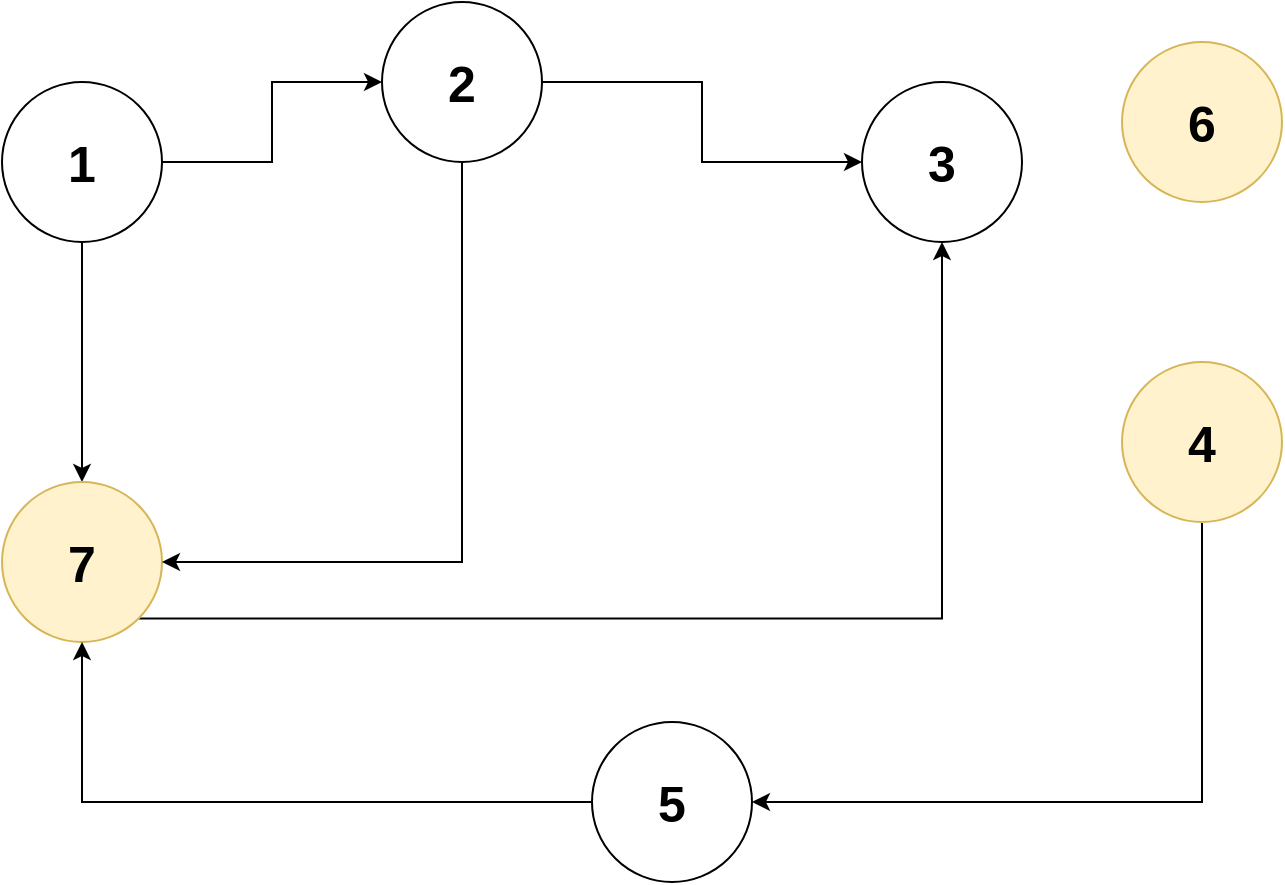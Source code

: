 <mxfile version="21.2.9" type="google">
  <diagram name="Page-1" id="xiYDhgylSOjBJ-1Uy11I">
    <mxGraphModel grid="1" page="1" gridSize="10" guides="1" tooltips="1" connect="1" arrows="1" fold="1" pageScale="1" pageWidth="850" pageHeight="1100" math="0" shadow="0">
      <root>
        <mxCell id="0" />
        <mxCell id="1" parent="0" />
        <mxCell id="FL8dhA2qiKfpbdnIkAt7-10" style="edgeStyle=orthogonalEdgeStyle;rounded=0;orthogonalLoop=1;jettySize=auto;html=1;exitX=1;exitY=0.5;exitDx=0;exitDy=0;strokeColor=default;" edge="1" parent="1" source="FL8dhA2qiKfpbdnIkAt7-1" target="FL8dhA2qiKfpbdnIkAt7-3">
          <mxGeometry relative="1" as="geometry" />
        </mxCell>
        <mxCell id="FL8dhA2qiKfpbdnIkAt7-11" style="edgeStyle=orthogonalEdgeStyle;rounded=0;orthogonalLoop=1;jettySize=auto;html=1;exitX=0.5;exitY=1;exitDx=0;exitDy=0;" edge="1" parent="1" source="FL8dhA2qiKfpbdnIkAt7-1" target="FL8dhA2qiKfpbdnIkAt7-2">
          <mxGeometry relative="1" as="geometry" />
        </mxCell>
        <mxCell id="FL8dhA2qiKfpbdnIkAt7-1" value="&lt;b&gt;&lt;font style=&quot;font-size: 25px;&quot;&gt;1&lt;/font&gt;&lt;/b&gt;" style="ellipse;whiteSpace=wrap;html=1;aspect=fixed;" vertex="1" parent="1">
          <mxGeometry x="130" y="110" width="80" height="80" as="geometry" />
        </mxCell>
        <mxCell id="FL8dhA2qiKfpbdnIkAt7-17" style="edgeStyle=orthogonalEdgeStyle;rounded=0;orthogonalLoop=1;jettySize=auto;html=1;exitX=1;exitY=1;exitDx=0;exitDy=0;" edge="1" parent="1" source="FL8dhA2qiKfpbdnIkAt7-2" target="FL8dhA2qiKfpbdnIkAt7-4">
          <mxGeometry relative="1" as="geometry" />
        </mxCell>
        <mxCell id="FL8dhA2qiKfpbdnIkAt7-2" value="&lt;b&gt;&lt;font style=&quot;font-size: 25px;&quot;&gt;7&lt;/font&gt;&lt;/b&gt;" style="ellipse;whiteSpace=wrap;html=1;aspect=fixed;fillColor=#fff2cc;strokeColor=#d6b656;" vertex="1" parent="1">
          <mxGeometry x="130" y="310" width="80" height="80" as="geometry" />
        </mxCell>
        <mxCell id="FL8dhA2qiKfpbdnIkAt7-12" style="edgeStyle=orthogonalEdgeStyle;rounded=0;orthogonalLoop=1;jettySize=auto;html=1;exitX=1;exitY=0.5;exitDx=0;exitDy=0;" edge="1" parent="1" source="FL8dhA2qiKfpbdnIkAt7-3" target="FL8dhA2qiKfpbdnIkAt7-4">
          <mxGeometry relative="1" as="geometry" />
        </mxCell>
        <mxCell id="FL8dhA2qiKfpbdnIkAt7-13" style="edgeStyle=orthogonalEdgeStyle;rounded=0;orthogonalLoop=1;jettySize=auto;html=1;exitX=0.5;exitY=1;exitDx=0;exitDy=0;entryX=1;entryY=0.5;entryDx=0;entryDy=0;" edge="1" parent="1" source="FL8dhA2qiKfpbdnIkAt7-3" target="FL8dhA2qiKfpbdnIkAt7-2">
          <mxGeometry relative="1" as="geometry" />
        </mxCell>
        <mxCell id="FL8dhA2qiKfpbdnIkAt7-3" value="&lt;b&gt;&lt;font style=&quot;font-size: 25px;&quot;&gt;2&lt;/font&gt;&lt;/b&gt;" style="ellipse;whiteSpace=wrap;html=1;aspect=fixed;" vertex="1" parent="1">
          <mxGeometry x="320" y="70" width="80" height="80" as="geometry" />
        </mxCell>
        <mxCell id="FL8dhA2qiKfpbdnIkAt7-4" value="&lt;b&gt;&lt;font style=&quot;font-size: 25px;&quot;&gt;3&lt;/font&gt;&lt;/b&gt;" style="ellipse;whiteSpace=wrap;html=1;aspect=fixed;" vertex="1" parent="1">
          <mxGeometry x="560" y="110" width="80" height="80" as="geometry" />
        </mxCell>
        <mxCell id="FL8dhA2qiKfpbdnIkAt7-15" style="edgeStyle=orthogonalEdgeStyle;rounded=0;orthogonalLoop=1;jettySize=auto;html=1;" edge="1" parent="1" source="FL8dhA2qiKfpbdnIkAt7-5" target="FL8dhA2qiKfpbdnIkAt7-2">
          <mxGeometry relative="1" as="geometry" />
        </mxCell>
        <mxCell id="FL8dhA2qiKfpbdnIkAt7-5" value="&lt;b&gt;&lt;font style=&quot;font-size: 25px;&quot;&gt;5&lt;/font&gt;&lt;/b&gt;" style="ellipse;whiteSpace=wrap;html=1;aspect=fixed;" vertex="1" parent="1">
          <mxGeometry x="425" y="430" width="80" height="80" as="geometry" />
        </mxCell>
        <mxCell id="FL8dhA2qiKfpbdnIkAt7-6" value="&lt;b&gt;&lt;font style=&quot;font-size: 25px;&quot;&gt;6&lt;/font&gt;&lt;/b&gt;" style="ellipse;whiteSpace=wrap;html=1;aspect=fixed;fillColor=#fff2cc;strokeColor=#d6b656;" vertex="1" parent="1">
          <mxGeometry x="690" y="90" width="80" height="80" as="geometry" />
        </mxCell>
        <mxCell id="FL8dhA2qiKfpbdnIkAt7-14" style="edgeStyle=orthogonalEdgeStyle;rounded=0;orthogonalLoop=1;jettySize=auto;html=1;exitX=0.5;exitY=1;exitDx=0;exitDy=0;entryX=1;entryY=0.5;entryDx=0;entryDy=0;" edge="1" parent="1" source="FL8dhA2qiKfpbdnIkAt7-7" target="FL8dhA2qiKfpbdnIkAt7-5">
          <mxGeometry relative="1" as="geometry" />
        </mxCell>
        <mxCell id="FL8dhA2qiKfpbdnIkAt7-7" value="&lt;b&gt;&lt;font style=&quot;font-size: 25px;&quot;&gt;4&lt;/font&gt;&lt;/b&gt;" style="ellipse;whiteSpace=wrap;html=1;aspect=fixed;fillColor=#fff2cc;strokeColor=#d6b656;" vertex="1" parent="1">
          <mxGeometry x="690" y="250" width="80" height="80" as="geometry" />
        </mxCell>
      </root>
    </mxGraphModel>
  </diagram>
</mxfile>
